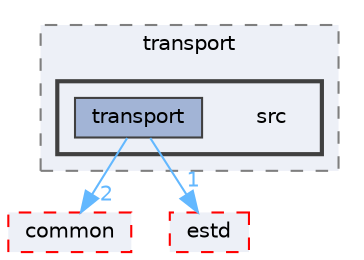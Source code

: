 digraph "src"
{
 // LATEX_PDF_SIZE
  bgcolor="transparent";
  edge [fontname=Helvetica,fontsize=10,labelfontname=Helvetica,labelfontsize=10];
  node [fontname=Helvetica,fontsize=10,shape=box,height=0.2,width=0.4];
  compound=true
  subgraph clusterdir_1948e891c85e8e1930655dc92836b98d {
    graph [ bgcolor="#edf0f7", pencolor="grey50", label="transport", fontname=Helvetica,fontsize=10 style="filled,dashed", URL="dir_1948e891c85e8e1930655dc92836b98d.html",tooltip=""]
  subgraph clusterdir_71848cfa3671476667b604134f4e1f8e {
    graph [ bgcolor="#edf0f7", pencolor="grey25", label="", fontname=Helvetica,fontsize=10 style="filled,bold", URL="dir_71848cfa3671476667b604134f4e1f8e.html",tooltip=""]
    dir_71848cfa3671476667b604134f4e1f8e [shape=plaintext, label="src"];
  dir_8c79e41a0a6ff8e0ca3ff833eec4a7e1 [label="transport", fillcolor="#a2b4d6", color="grey25", style="filled", URL="dir_8c79e41a0a6ff8e0ca3ff833eec4a7e1.html",tooltip=""];
  }
  }
  dir_20a012b5fcadd4a8631b6f1c7befe460 [label="common", fillcolor="#edf0f7", color="red", style="filled,dashed", URL="dir_20a012b5fcadd4a8631b6f1c7befe460.html",tooltip=""];
  dir_705ed472854f071e46e92f9933f4d565 [label="estd", fillcolor="#edf0f7", color="red", style="filled,dashed", URL="dir_705ed472854f071e46e92f9933f4d565.html",tooltip=""];
  dir_8c79e41a0a6ff8e0ca3ff833eec4a7e1->dir_20a012b5fcadd4a8631b6f1c7befe460 [headlabel="2", labeldistance=1.5 headhref="dir_000219_000044.html" href="dir_000219_000044.html" color="steelblue1" fontcolor="steelblue1"];
  dir_8c79e41a0a6ff8e0ca3ff833eec4a7e1->dir_705ed472854f071e46e92f9933f4d565 [headlabel="1", labeldistance=1.5 headhref="dir_000219_000075.html" href="dir_000219_000075.html" color="steelblue1" fontcolor="steelblue1"];
}
